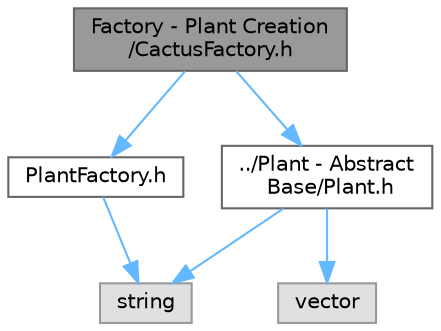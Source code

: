 digraph "Factory - Plant Creation/CactusFactory.h"
{
 // INTERACTIVE_SVG=YES
 // LATEX_PDF_SIZE
  bgcolor="transparent";
  edge [fontname=Helvetica,fontsize=10,labelfontname=Helvetica,labelfontsize=10];
  node [fontname=Helvetica,fontsize=10,shape=box,height=0.2,width=0.4];
  Node1 [id="Node000001",label="Factory - Plant Creation\l/CactusFactory.h",height=0.2,width=0.4,color="gray40", fillcolor="grey60", style="filled", fontcolor="black",tooltip="Concrete factory for creating cactus plants."];
  Node1 -> Node2 [id="edge1_Node000001_Node000002",color="steelblue1",style="solid",tooltip=" "];
  Node2 [id="Node000002",label="PlantFactory.h",height=0.2,width=0.4,color="grey40", fillcolor="white", style="filled",URL="$_plant_factory_8h.html",tooltip="Abstract base class for the Factory Method design pattern for plant creation."];
  Node2 -> Node3 [id="edge2_Node000002_Node000003",color="steelblue1",style="solid",tooltip=" "];
  Node3 [id="Node000003",label="string",height=0.2,width=0.4,color="grey60", fillcolor="#E0E0E0", style="filled",tooltip=" "];
  Node1 -> Node4 [id="edge3_Node000001_Node000004",color="steelblue1",style="solid",tooltip=" "];
  Node4 [id="Node000004",label="../Plant - Abstract\l Base/Plant.h",height=0.2,width=0.4,color="grey40", fillcolor="white", style="filled",URL="$_plant_8h.html",tooltip="Header file for the Plant abstract base class."];
  Node4 -> Node3 [id="edge4_Node000004_Node000003",color="steelblue1",style="solid",tooltip=" "];
  Node4 -> Node5 [id="edge5_Node000004_Node000005",color="steelblue1",style="solid",tooltip=" "];
  Node5 [id="Node000005",label="vector",height=0.2,width=0.4,color="grey60", fillcolor="#E0E0E0", style="filled",tooltip=" "];
}
